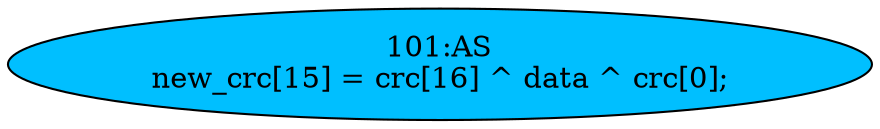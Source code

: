 strict digraph "" {
	node [label="\N"];
	"101:AS"	 [ast="<pyverilog.vparser.ast.Assign object at 0x7f1e241dfc90>",
		def_var="['new_crc']",
		fillcolor=deepskyblue,
		label="101:AS
new_crc[15] = crc[16] ^ data ^ crc[0];",
		statements="[]",
		style=filled,
		typ=Assign,
		use_var="['crc', 'data', 'crc']"];
}
